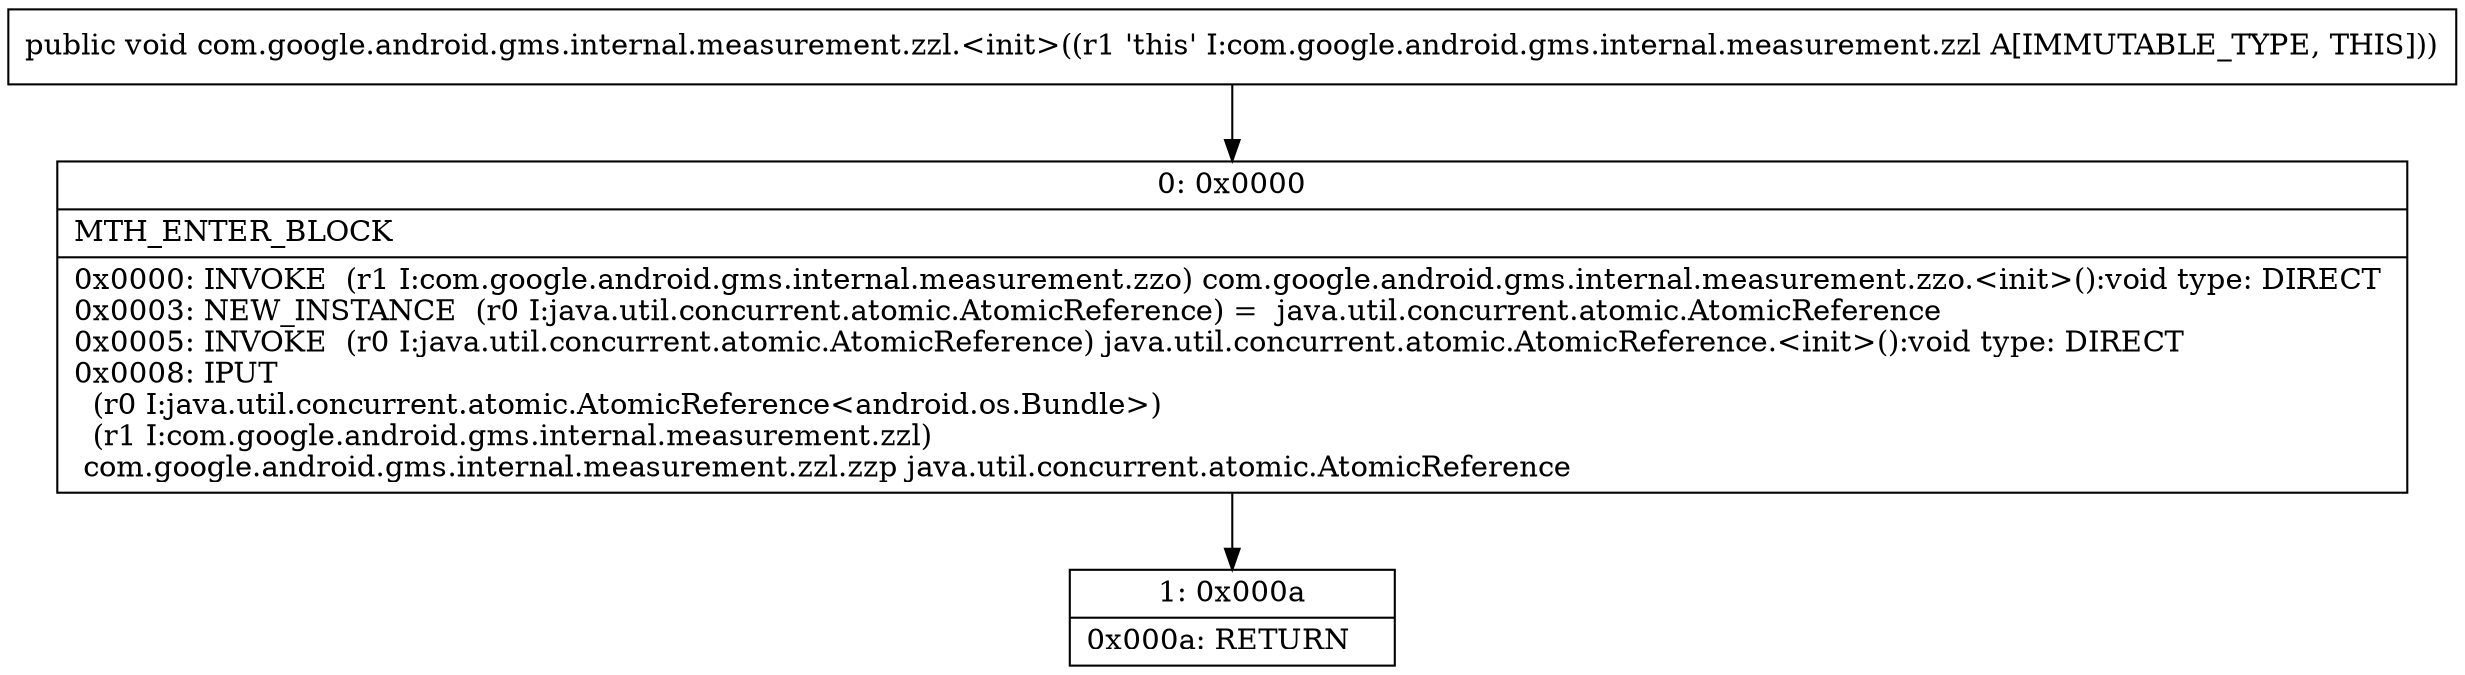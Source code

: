 digraph "CFG forcom.google.android.gms.internal.measurement.zzl.\<init\>()V" {
Node_0 [shape=record,label="{0\:\ 0x0000|MTH_ENTER_BLOCK\l|0x0000: INVOKE  (r1 I:com.google.android.gms.internal.measurement.zzo) com.google.android.gms.internal.measurement.zzo.\<init\>():void type: DIRECT \l0x0003: NEW_INSTANCE  (r0 I:java.util.concurrent.atomic.AtomicReference) =  java.util.concurrent.atomic.AtomicReference \l0x0005: INVOKE  (r0 I:java.util.concurrent.atomic.AtomicReference) java.util.concurrent.atomic.AtomicReference.\<init\>():void type: DIRECT \l0x0008: IPUT  \l  (r0 I:java.util.concurrent.atomic.AtomicReference\<android.os.Bundle\>)\l  (r1 I:com.google.android.gms.internal.measurement.zzl)\l com.google.android.gms.internal.measurement.zzl.zzp java.util.concurrent.atomic.AtomicReference \l}"];
Node_1 [shape=record,label="{1\:\ 0x000a|0x000a: RETURN   \l}"];
MethodNode[shape=record,label="{public void com.google.android.gms.internal.measurement.zzl.\<init\>((r1 'this' I:com.google.android.gms.internal.measurement.zzl A[IMMUTABLE_TYPE, THIS])) }"];
MethodNode -> Node_0;
Node_0 -> Node_1;
}

